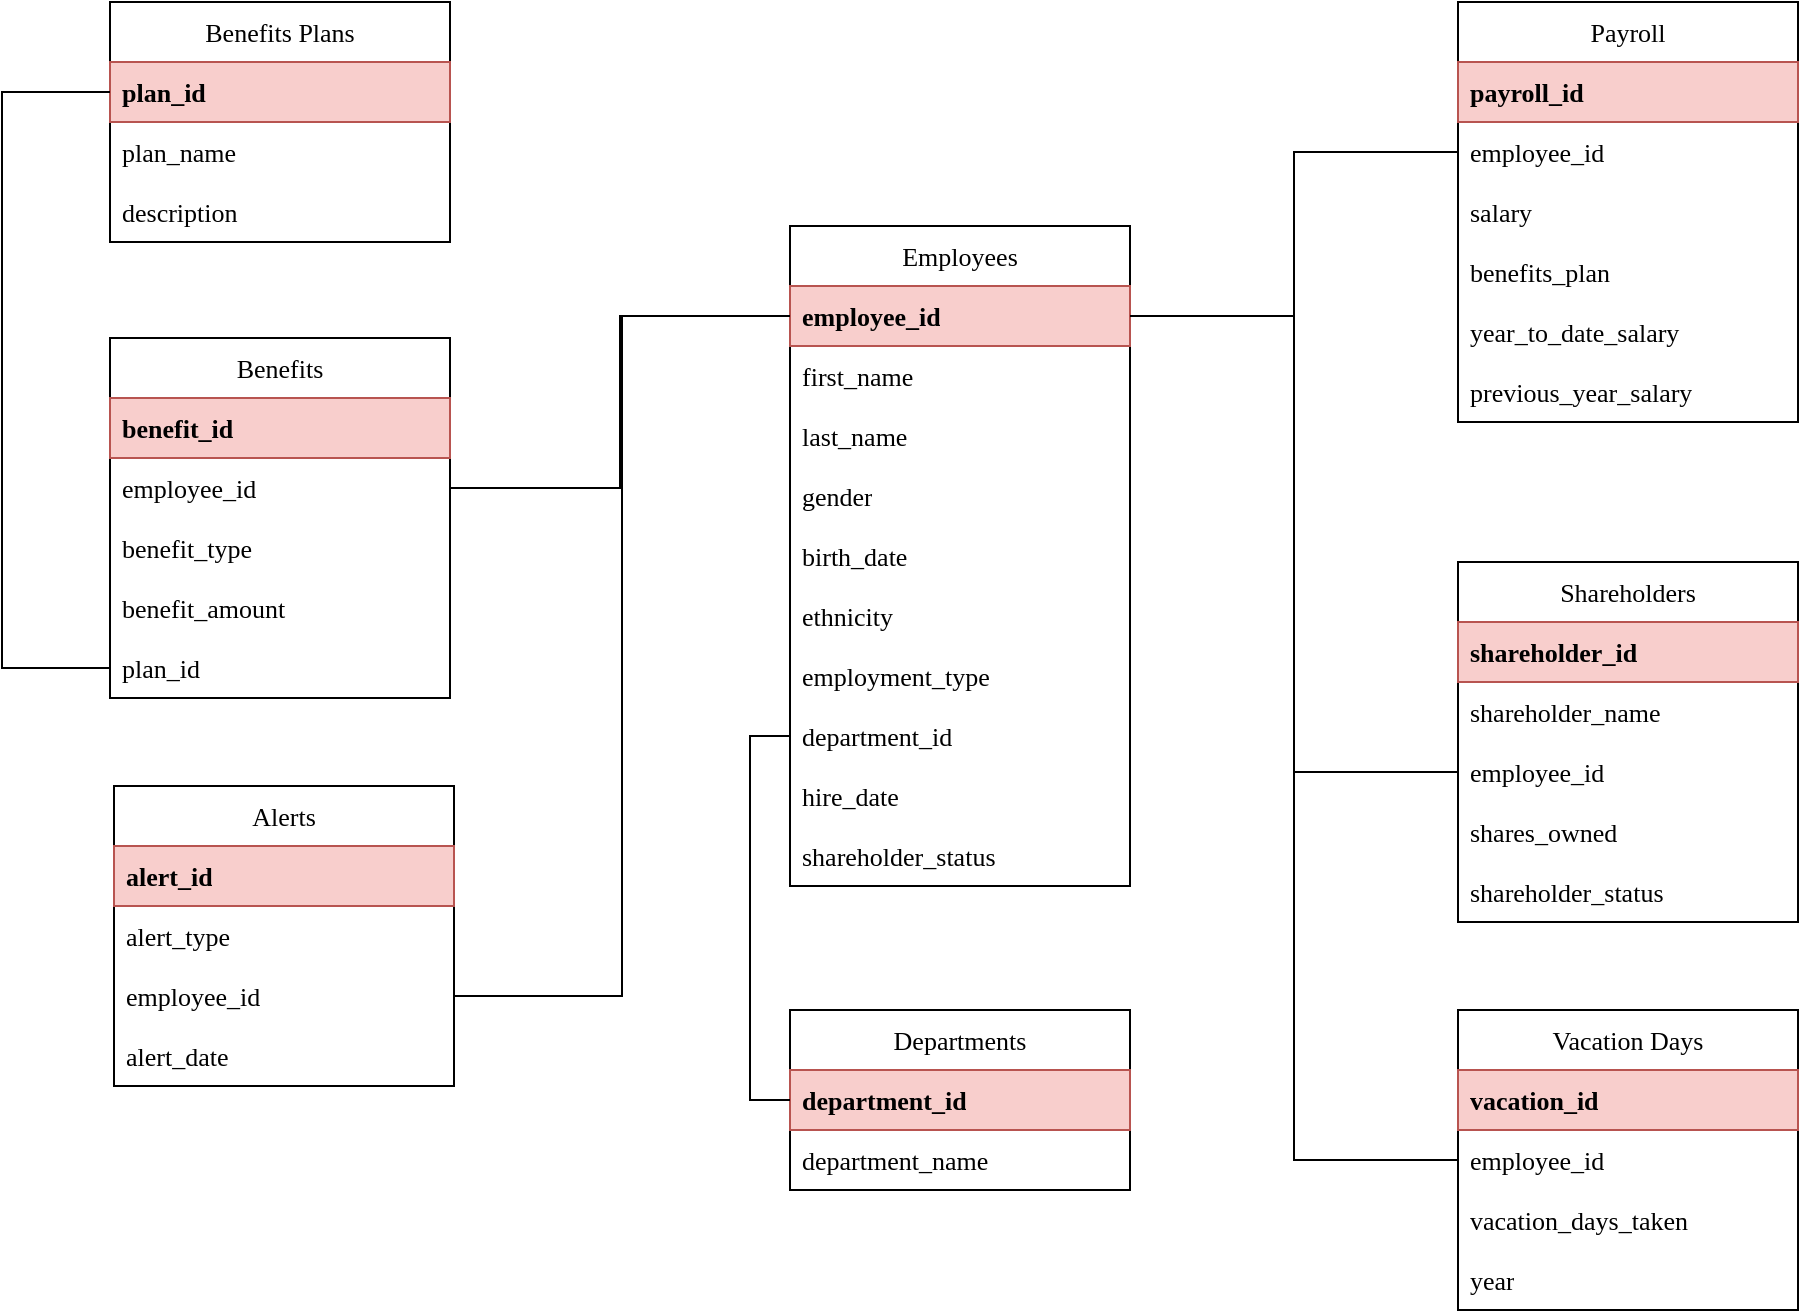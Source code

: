 <mxfile version="24.8.4" pages="2">
  <diagram name="Trang-1" id="IQlQR-nqOs0AIsMOTUAR">
    <mxGraphModel dx="945" dy="1654" grid="1" gridSize="14" guides="1" tooltips="1" connect="1" arrows="1" fold="1" page="1" pageScale="1" pageWidth="827" pageHeight="1169" math="0" shadow="0">
      <root>
        <mxCell id="0" />
        <mxCell id="1" parent="0" />
        <mxCell id="jlQTpdtMV0ugkx4Sc1M4-14" value="Employees" style="swimlane;fontStyle=0;childLayout=stackLayout;horizontal=1;startSize=30;horizontalStack=0;resizeParent=1;resizeParentMax=0;resizeLast=0;collapsible=1;marginBottom=0;whiteSpace=wrap;html=1;fontSize=13;fontFamily=Verdana;" parent="1" vertex="1">
          <mxGeometry x="450" y="-616" width="170" height="330" as="geometry" />
        </mxCell>
        <mxCell id="jlQTpdtMV0ugkx4Sc1M4-15" value="employee_id" style="text;strokeColor=#b85450;fillColor=#f8cecc;align=left;verticalAlign=middle;spacingLeft=4;spacingRight=4;overflow=hidden;points=[[0,0.5],[1,0.5]];portConstraint=eastwest;rotatable=0;whiteSpace=wrap;html=1;fontSize=13;fontStyle=1;fontFamily=Verdana;" parent="jlQTpdtMV0ugkx4Sc1M4-14" vertex="1">
          <mxGeometry y="30" width="170" height="30" as="geometry" />
        </mxCell>
        <mxCell id="jlQTpdtMV0ugkx4Sc1M4-16" value="first_name" style="text;strokeColor=none;fillColor=none;align=left;verticalAlign=middle;spacingLeft=4;spacingRight=4;overflow=hidden;points=[[0,0.5],[1,0.5]];portConstraint=eastwest;rotatable=0;whiteSpace=wrap;html=1;fontSize=13;fontFamily=Verdana;" parent="jlQTpdtMV0ugkx4Sc1M4-14" vertex="1">
          <mxGeometry y="60" width="170" height="30" as="geometry" />
        </mxCell>
        <mxCell id="jlQTpdtMV0ugkx4Sc1M4-17" value="last_name" style="text;strokeColor=none;fillColor=none;align=left;verticalAlign=middle;spacingLeft=4;spacingRight=4;overflow=hidden;points=[[0,0.5],[1,0.5]];portConstraint=eastwest;rotatable=0;whiteSpace=wrap;html=1;fontSize=13;fontFamily=Verdana;" parent="jlQTpdtMV0ugkx4Sc1M4-14" vertex="1">
          <mxGeometry y="90" width="170" height="30" as="geometry" />
        </mxCell>
        <mxCell id="jlQTpdtMV0ugkx4Sc1M4-18" value="gender" style="text;strokeColor=none;fillColor=none;align=left;verticalAlign=middle;spacingLeft=4;spacingRight=4;overflow=hidden;points=[[0,0.5],[1,0.5]];portConstraint=eastwest;rotatable=0;whiteSpace=wrap;html=1;fontSize=13;fontFamily=Verdana;" parent="jlQTpdtMV0ugkx4Sc1M4-14" vertex="1">
          <mxGeometry y="120" width="170" height="30" as="geometry" />
        </mxCell>
        <mxCell id="jlQTpdtMV0ugkx4Sc1M4-44" value="birth_date" style="text;strokeColor=none;fillColor=none;align=left;verticalAlign=middle;spacingLeft=4;spacingRight=4;overflow=hidden;points=[[0,0.5],[1,0.5]];portConstraint=eastwest;rotatable=0;whiteSpace=wrap;html=1;fontSize=13;fontFamily=Verdana;" parent="jlQTpdtMV0ugkx4Sc1M4-14" vertex="1">
          <mxGeometry y="150" width="170" height="30" as="geometry" />
        </mxCell>
        <mxCell id="jlQTpdtMV0ugkx4Sc1M4-19" value="ethnicity" style="text;strokeColor=none;fillColor=none;align=left;verticalAlign=middle;spacingLeft=4;spacingRight=4;overflow=hidden;points=[[0,0.5],[1,0.5]];portConstraint=eastwest;rotatable=0;whiteSpace=wrap;html=1;fontSize=13;fontFamily=Verdana;" parent="jlQTpdtMV0ugkx4Sc1M4-14" vertex="1">
          <mxGeometry y="180" width="170" height="30" as="geometry" />
        </mxCell>
        <mxCell id="jlQTpdtMV0ugkx4Sc1M4-20" value="employment_type" style="text;strokeColor=none;fillColor=none;align=left;verticalAlign=middle;spacingLeft=4;spacingRight=4;overflow=hidden;points=[[0,0.5],[1,0.5]];portConstraint=eastwest;rotatable=0;whiteSpace=wrap;html=1;fontSize=13;fontFamily=Verdana;" parent="jlQTpdtMV0ugkx4Sc1M4-14" vertex="1">
          <mxGeometry y="210" width="170" height="30" as="geometry" />
        </mxCell>
        <mxCell id="jlQTpdtMV0ugkx4Sc1M4-22" value="department_id" style="text;strokeColor=none;fillColor=none;align=left;verticalAlign=middle;spacingLeft=4;spacingRight=4;overflow=hidden;points=[[0,0.5],[1,0.5]];portConstraint=eastwest;rotatable=0;whiteSpace=wrap;html=1;fontSize=13;fontFamily=Verdana;" parent="jlQTpdtMV0ugkx4Sc1M4-14" vertex="1">
          <mxGeometry y="240" width="170" height="30" as="geometry" />
        </mxCell>
        <mxCell id="jlQTpdtMV0ugkx4Sc1M4-31" value="hire_date" style="text;strokeColor=none;fillColor=none;align=left;verticalAlign=middle;spacingLeft=4;spacingRight=4;overflow=hidden;points=[[0,0.5],[1,0.5]];portConstraint=eastwest;rotatable=0;whiteSpace=wrap;html=1;fontSize=13;fontFamily=Verdana;" parent="jlQTpdtMV0ugkx4Sc1M4-14" vertex="1">
          <mxGeometry y="270" width="170" height="30" as="geometry" />
        </mxCell>
        <mxCell id="f4NbF2WXXX4FlUsSoMFu-3" value="shareholder_status" style="text;strokeColor=none;fillColor=none;align=left;verticalAlign=middle;spacingLeft=4;spacingRight=4;overflow=hidden;points=[[0,0.5],[1,0.5]];portConstraint=eastwest;rotatable=0;whiteSpace=wrap;html=1;fontSize=13;fontFamily=Verdana;" vertex="1" parent="jlQTpdtMV0ugkx4Sc1M4-14">
          <mxGeometry y="300" width="170" height="30" as="geometry" />
        </mxCell>
        <mxCell id="jlQTpdtMV0ugkx4Sc1M4-34" value="Departments" style="swimlane;fontStyle=0;childLayout=stackLayout;horizontal=1;startSize=30;horizontalStack=0;resizeParent=1;resizeParentMax=0;resizeLast=0;collapsible=1;marginBottom=0;whiteSpace=wrap;html=1;fontSize=13;fontFamily=Verdana;" parent="1" vertex="1">
          <mxGeometry x="450" y="-224" width="170" height="90" as="geometry" />
        </mxCell>
        <mxCell id="jlQTpdtMV0ugkx4Sc1M4-35" value="department_id" style="text;strokeColor=#b85450;fillColor=#f8cecc;align=left;verticalAlign=middle;spacingLeft=4;spacingRight=4;overflow=hidden;points=[[0,0.5],[1,0.5]];portConstraint=eastwest;rotatable=0;whiteSpace=wrap;html=1;fontSize=13;fontStyle=1;fontFamily=Verdana;" parent="jlQTpdtMV0ugkx4Sc1M4-34" vertex="1">
          <mxGeometry y="30" width="170" height="30" as="geometry" />
        </mxCell>
        <mxCell id="jlQTpdtMV0ugkx4Sc1M4-36" value="department_name" style="text;strokeColor=none;fillColor=none;align=left;verticalAlign=middle;spacingLeft=4;spacingRight=4;overflow=hidden;points=[[0,0.5],[1,0.5]];portConstraint=eastwest;rotatable=0;whiteSpace=wrap;html=1;fontSize=13;fontFamily=Verdana;" parent="jlQTpdtMV0ugkx4Sc1M4-34" vertex="1">
          <mxGeometry y="60" width="170" height="30" as="geometry" />
        </mxCell>
        <mxCell id="jlQTpdtMV0ugkx4Sc1M4-45" value="Payroll" style="swimlane;fontStyle=0;childLayout=stackLayout;horizontal=1;startSize=30;horizontalStack=0;resizeParent=1;resizeParentMax=0;resizeLast=0;collapsible=1;marginBottom=0;whiteSpace=wrap;html=1;fontSize=13;fontFamily=Verdana;" parent="1" vertex="1">
          <mxGeometry x="784" y="-728" width="170" height="210" as="geometry" />
        </mxCell>
        <mxCell id="jlQTpdtMV0ugkx4Sc1M4-46" value="payroll_id" style="text;strokeColor=#b85450;fillColor=#f8cecc;align=left;verticalAlign=middle;spacingLeft=4;spacingRight=4;overflow=hidden;points=[[0,0.5],[1,0.5]];portConstraint=eastwest;rotatable=0;whiteSpace=wrap;html=1;fontSize=13;fontStyle=1;fontFamily=Verdana;" parent="jlQTpdtMV0ugkx4Sc1M4-45" vertex="1">
          <mxGeometry y="30" width="170" height="30" as="geometry" />
        </mxCell>
        <mxCell id="jlQTpdtMV0ugkx4Sc1M4-47" value="employee_id" style="text;strokeColor=none;fillColor=none;align=left;verticalAlign=middle;spacingLeft=4;spacingRight=4;overflow=hidden;points=[[0,0.5],[1,0.5]];portConstraint=eastwest;rotatable=0;whiteSpace=wrap;html=1;fontSize=13;fontFamily=Verdana;" parent="jlQTpdtMV0ugkx4Sc1M4-45" vertex="1">
          <mxGeometry y="60" width="170" height="30" as="geometry" />
        </mxCell>
        <mxCell id="jlQTpdtMV0ugkx4Sc1M4-48" value="salary" style="text;strokeColor=none;fillColor=none;align=left;verticalAlign=middle;spacingLeft=4;spacingRight=4;overflow=hidden;points=[[0,0.5],[1,0.5]];portConstraint=eastwest;rotatable=0;whiteSpace=wrap;html=1;fontSize=13;fontFamily=Verdana;" parent="jlQTpdtMV0ugkx4Sc1M4-45" vertex="1">
          <mxGeometry y="90" width="170" height="30" as="geometry" />
        </mxCell>
        <mxCell id="jlQTpdtMV0ugkx4Sc1M4-49" value="benefits_plan" style="text;strokeColor=none;fillColor=none;align=left;verticalAlign=middle;spacingLeft=4;spacingRight=4;overflow=hidden;points=[[0,0.5],[1,0.5]];portConstraint=eastwest;rotatable=0;whiteSpace=wrap;html=1;fontSize=13;fontFamily=Verdana;" parent="jlQTpdtMV0ugkx4Sc1M4-45" vertex="1">
          <mxGeometry y="120" width="170" height="30" as="geometry" />
        </mxCell>
        <mxCell id="jlQTpdtMV0ugkx4Sc1M4-50" value="year_to_date_salary" style="text;strokeColor=none;fillColor=none;align=left;verticalAlign=middle;spacingLeft=4;spacingRight=4;overflow=hidden;points=[[0,0.5],[1,0.5]];portConstraint=eastwest;rotatable=0;whiteSpace=wrap;html=1;fontSize=13;fontFamily=Verdana;" parent="jlQTpdtMV0ugkx4Sc1M4-45" vertex="1">
          <mxGeometry y="150" width="170" height="30" as="geometry" />
        </mxCell>
        <mxCell id="jlQTpdtMV0ugkx4Sc1M4-51" value="previous_year_salary" style="text;strokeColor=none;fillColor=none;align=left;verticalAlign=middle;spacingLeft=4;spacingRight=4;overflow=hidden;points=[[0,0.5],[1,0.5]];portConstraint=eastwest;rotatable=0;whiteSpace=wrap;html=1;fontSize=13;fontFamily=Verdana;" parent="jlQTpdtMV0ugkx4Sc1M4-45" vertex="1">
          <mxGeometry y="180" width="170" height="30" as="geometry" />
        </mxCell>
        <mxCell id="jlQTpdtMV0ugkx4Sc1M4-55" value="Benefits" style="swimlane;fontStyle=0;childLayout=stackLayout;horizontal=1;startSize=30;horizontalStack=0;resizeParent=1;resizeParentMax=0;resizeLast=0;collapsible=1;marginBottom=0;whiteSpace=wrap;html=1;fontSize=13;fontFamily=Verdana;" parent="1" vertex="1">
          <mxGeometry x="110" y="-560" width="170" height="180" as="geometry" />
        </mxCell>
        <mxCell id="jlQTpdtMV0ugkx4Sc1M4-56" value="benefit_id" style="text;strokeColor=#b85450;fillColor=#f8cecc;align=left;verticalAlign=middle;spacingLeft=4;spacingRight=4;overflow=hidden;points=[[0,0.5],[1,0.5]];portConstraint=eastwest;rotatable=0;whiteSpace=wrap;html=1;fontSize=13;fontStyle=1;fontFamily=Verdana;" parent="jlQTpdtMV0ugkx4Sc1M4-55" vertex="1">
          <mxGeometry y="30" width="170" height="30" as="geometry" />
        </mxCell>
        <mxCell id="jlQTpdtMV0ugkx4Sc1M4-57" value="employee_id" style="text;strokeColor=none;fillColor=none;align=left;verticalAlign=middle;spacingLeft=4;spacingRight=4;overflow=hidden;points=[[0,0.5],[1,0.5]];portConstraint=eastwest;rotatable=0;whiteSpace=wrap;html=1;fontSize=13;fontFamily=Verdana;" parent="jlQTpdtMV0ugkx4Sc1M4-55" vertex="1">
          <mxGeometry y="60" width="170" height="30" as="geometry" />
        </mxCell>
        <mxCell id="jlQTpdtMV0ugkx4Sc1M4-58" value="benefit_type" style="text;strokeColor=none;fillColor=none;align=left;verticalAlign=middle;spacingLeft=4;spacingRight=4;overflow=hidden;points=[[0,0.5],[1,0.5]];portConstraint=eastwest;rotatable=0;whiteSpace=wrap;html=1;fontSize=13;fontFamily=Verdana;" parent="jlQTpdtMV0ugkx4Sc1M4-55" vertex="1">
          <mxGeometry y="90" width="170" height="30" as="geometry" />
        </mxCell>
        <mxCell id="jlQTpdtMV0ugkx4Sc1M4-59" value="benefit_amount" style="text;strokeColor=none;fillColor=none;align=left;verticalAlign=middle;spacingLeft=4;spacingRight=4;overflow=hidden;points=[[0,0.5],[1,0.5]];portConstraint=eastwest;rotatable=0;whiteSpace=wrap;html=1;fontSize=13;fontFamily=Verdana;" parent="jlQTpdtMV0ugkx4Sc1M4-55" vertex="1">
          <mxGeometry y="120" width="170" height="30" as="geometry" />
        </mxCell>
        <mxCell id="jlQTpdtMV0ugkx4Sc1M4-60" value="plan_id" style="text;strokeColor=none;fillColor=none;align=left;verticalAlign=middle;spacingLeft=4;spacingRight=4;overflow=hidden;points=[[0,0.5],[1,0.5]];portConstraint=eastwest;rotatable=0;whiteSpace=wrap;html=1;fontSize=13;fontFamily=Verdana;" parent="jlQTpdtMV0ugkx4Sc1M4-55" vertex="1">
          <mxGeometry y="150" width="170" height="30" as="geometry" />
        </mxCell>
        <mxCell id="jlQTpdtMV0ugkx4Sc1M4-62" value="Benefits Plans" style="swimlane;fontStyle=0;childLayout=stackLayout;horizontal=1;startSize=30;horizontalStack=0;resizeParent=1;resizeParentMax=0;resizeLast=0;collapsible=1;marginBottom=0;whiteSpace=wrap;html=1;fontSize=13;fontFamily=Verdana;" parent="1" vertex="1">
          <mxGeometry x="110" y="-728" width="170" height="120" as="geometry" />
        </mxCell>
        <mxCell id="jlQTpdtMV0ugkx4Sc1M4-63" value="plan_id" style="text;strokeColor=#b85450;fillColor=#f8cecc;align=left;verticalAlign=middle;spacingLeft=4;spacingRight=4;overflow=hidden;points=[[0,0.5],[1,0.5]];portConstraint=eastwest;rotatable=0;whiteSpace=wrap;html=1;fontSize=13;fontStyle=1;fontFamily=Verdana;" parent="jlQTpdtMV0ugkx4Sc1M4-62" vertex="1">
          <mxGeometry y="30" width="170" height="30" as="geometry" />
        </mxCell>
        <mxCell id="jlQTpdtMV0ugkx4Sc1M4-64" value="plan_name" style="text;strokeColor=none;fillColor=none;align=left;verticalAlign=middle;spacingLeft=4;spacingRight=4;overflow=hidden;points=[[0,0.5],[1,0.5]];portConstraint=eastwest;rotatable=0;whiteSpace=wrap;html=1;fontSize=13;fontFamily=Verdana;" parent="jlQTpdtMV0ugkx4Sc1M4-62" vertex="1">
          <mxGeometry y="60" width="170" height="30" as="geometry" />
        </mxCell>
        <mxCell id="jlQTpdtMV0ugkx4Sc1M4-65" value="description" style="text;strokeColor=none;fillColor=none;align=left;verticalAlign=middle;spacingLeft=4;spacingRight=4;overflow=hidden;points=[[0,0.5],[1,0.5]];portConstraint=eastwest;rotatable=0;whiteSpace=wrap;html=1;fontSize=13;fontFamily=Verdana;" parent="jlQTpdtMV0ugkx4Sc1M4-62" vertex="1">
          <mxGeometry y="90" width="170" height="30" as="geometry" />
        </mxCell>
        <mxCell id="jlQTpdtMV0ugkx4Sc1M4-69" value="Vacation Days" style="swimlane;fontStyle=0;childLayout=stackLayout;horizontal=1;startSize=30;horizontalStack=0;resizeParent=1;resizeParentMax=0;resizeLast=0;collapsible=1;marginBottom=0;whiteSpace=wrap;html=1;fontSize=13;fontFamily=Verdana;" parent="1" vertex="1">
          <mxGeometry x="784" y="-224" width="170" height="150" as="geometry" />
        </mxCell>
        <mxCell id="jlQTpdtMV0ugkx4Sc1M4-70" value="vacation_id" style="text;strokeColor=#b85450;fillColor=#f8cecc;align=left;verticalAlign=middle;spacingLeft=4;spacingRight=4;overflow=hidden;points=[[0,0.5],[1,0.5]];portConstraint=eastwest;rotatable=0;whiteSpace=wrap;html=1;fontSize=13;fontStyle=1;fontFamily=Verdana;" parent="jlQTpdtMV0ugkx4Sc1M4-69" vertex="1">
          <mxGeometry y="30" width="170" height="30" as="geometry" />
        </mxCell>
        <mxCell id="jlQTpdtMV0ugkx4Sc1M4-71" value="employee_id" style="text;strokeColor=none;fillColor=none;align=left;verticalAlign=middle;spacingLeft=4;spacingRight=4;overflow=hidden;points=[[0,0.5],[1,0.5]];portConstraint=eastwest;rotatable=0;whiteSpace=wrap;html=1;fontSize=13;fontFamily=Verdana;" parent="jlQTpdtMV0ugkx4Sc1M4-69" vertex="1">
          <mxGeometry y="60" width="170" height="30" as="geometry" />
        </mxCell>
        <mxCell id="jlQTpdtMV0ugkx4Sc1M4-72" value="vacation_days_taken" style="text;strokeColor=none;fillColor=none;align=left;verticalAlign=middle;spacingLeft=4;spacingRight=4;overflow=hidden;points=[[0,0.5],[1,0.5]];portConstraint=eastwest;rotatable=0;whiteSpace=wrap;html=1;fontSize=13;fontFamily=Verdana;" parent="jlQTpdtMV0ugkx4Sc1M4-69" vertex="1">
          <mxGeometry y="90" width="170" height="30" as="geometry" />
        </mxCell>
        <mxCell id="jlQTpdtMV0ugkx4Sc1M4-73" value="year" style="text;strokeColor=none;fillColor=none;align=left;verticalAlign=middle;spacingLeft=4;spacingRight=4;overflow=hidden;points=[[0,0.5],[1,0.5]];portConstraint=eastwest;rotatable=0;whiteSpace=wrap;html=1;fontSize=13;fontFamily=Verdana;" parent="jlQTpdtMV0ugkx4Sc1M4-69" vertex="1">
          <mxGeometry y="120" width="170" height="30" as="geometry" />
        </mxCell>
        <mxCell id="jlQTpdtMV0ugkx4Sc1M4-76" value="Shareholders" style="swimlane;fontStyle=0;childLayout=stackLayout;horizontal=1;startSize=30;horizontalStack=0;resizeParent=1;resizeParentMax=0;resizeLast=0;collapsible=1;marginBottom=0;whiteSpace=wrap;html=1;fontSize=13;fontFamily=Verdana;" parent="1" vertex="1">
          <mxGeometry x="784" y="-448" width="170" height="180" as="geometry" />
        </mxCell>
        <mxCell id="jlQTpdtMV0ugkx4Sc1M4-77" value="shareholder_id" style="text;strokeColor=#b85450;fillColor=#f8cecc;align=left;verticalAlign=middle;spacingLeft=4;spacingRight=4;overflow=hidden;points=[[0,0.5],[1,0.5]];portConstraint=eastwest;rotatable=0;whiteSpace=wrap;html=1;fontSize=13;fontStyle=1;fontFamily=Verdana;" parent="jlQTpdtMV0ugkx4Sc1M4-76" vertex="1">
          <mxGeometry y="30" width="170" height="30" as="geometry" />
        </mxCell>
        <mxCell id="jlQTpdtMV0ugkx4Sc1M4-78" value="shareholder_name" style="text;strokeColor=none;fillColor=none;align=left;verticalAlign=middle;spacingLeft=4;spacingRight=4;overflow=hidden;points=[[0,0.5],[1,0.5]];portConstraint=eastwest;rotatable=0;whiteSpace=wrap;html=1;fontSize=13;fontFamily=Verdana;" parent="jlQTpdtMV0ugkx4Sc1M4-76" vertex="1">
          <mxGeometry y="60" width="170" height="30" as="geometry" />
        </mxCell>
        <mxCell id="jlQTpdtMV0ugkx4Sc1M4-79" value="employee_id" style="text;strokeColor=none;fillColor=none;align=left;verticalAlign=middle;spacingLeft=4;spacingRight=4;overflow=hidden;points=[[0,0.5],[1,0.5]];portConstraint=eastwest;rotatable=0;whiteSpace=wrap;html=1;fontSize=13;fontFamily=Verdana;" parent="jlQTpdtMV0ugkx4Sc1M4-76" vertex="1">
          <mxGeometry y="90" width="170" height="30" as="geometry" />
        </mxCell>
        <mxCell id="jlQTpdtMV0ugkx4Sc1M4-80" value="shares_owned" style="text;strokeColor=none;fillColor=none;align=left;verticalAlign=middle;spacingLeft=4;spacingRight=4;overflow=hidden;points=[[0,0.5],[1,0.5]];portConstraint=eastwest;rotatable=0;whiteSpace=wrap;html=1;fontSize=13;fontFamily=Verdana;" parent="jlQTpdtMV0ugkx4Sc1M4-76" vertex="1">
          <mxGeometry y="120" width="170" height="30" as="geometry" />
        </mxCell>
        <mxCell id="f4NbF2WXXX4FlUsSoMFu-2" value="shareholder_status" style="text;strokeColor=none;fillColor=none;align=left;verticalAlign=middle;spacingLeft=4;spacingRight=4;overflow=hidden;points=[[0,0.5],[1,0.5]];portConstraint=eastwest;rotatable=0;whiteSpace=wrap;html=1;fontSize=13;fontFamily=Verdana;" vertex="1" parent="jlQTpdtMV0ugkx4Sc1M4-76">
          <mxGeometry y="150" width="170" height="30" as="geometry" />
        </mxCell>
        <mxCell id="jlQTpdtMV0ugkx4Sc1M4-81" value="Alerts" style="swimlane;fontStyle=0;childLayout=stackLayout;horizontal=1;startSize=30;horizontalStack=0;resizeParent=1;resizeParentMax=0;resizeLast=0;collapsible=1;marginBottom=0;whiteSpace=wrap;html=1;fontSize=13;fontFamily=Verdana;" parent="1" vertex="1">
          <mxGeometry x="112" y="-336" width="170" height="150" as="geometry" />
        </mxCell>
        <mxCell id="jlQTpdtMV0ugkx4Sc1M4-82" value="alert_id" style="text;strokeColor=#b85450;fillColor=#f8cecc;align=left;verticalAlign=middle;spacingLeft=4;spacingRight=4;overflow=hidden;points=[[0,0.5],[1,0.5]];portConstraint=eastwest;rotatable=0;whiteSpace=wrap;html=1;fontSize=13;fontStyle=1;fontFamily=Verdana;" parent="jlQTpdtMV0ugkx4Sc1M4-81" vertex="1">
          <mxGeometry y="30" width="170" height="30" as="geometry" />
        </mxCell>
        <mxCell id="jlQTpdtMV0ugkx4Sc1M4-83" value="alert_type" style="text;strokeColor=none;fillColor=none;align=left;verticalAlign=middle;spacingLeft=4;spacingRight=4;overflow=hidden;points=[[0,0.5],[1,0.5]];portConstraint=eastwest;rotatable=0;whiteSpace=wrap;html=1;fontSize=13;fontFamily=Verdana;" parent="jlQTpdtMV0ugkx4Sc1M4-81" vertex="1">
          <mxGeometry y="60" width="170" height="30" as="geometry" />
        </mxCell>
        <mxCell id="jlQTpdtMV0ugkx4Sc1M4-84" value="employee_id" style="text;strokeColor=none;fillColor=none;align=left;verticalAlign=middle;spacingLeft=4;spacingRight=4;overflow=hidden;points=[[0,0.5],[1,0.5]];portConstraint=eastwest;rotatable=0;whiteSpace=wrap;html=1;fontSize=13;fontFamily=Verdana;" parent="jlQTpdtMV0ugkx4Sc1M4-81" vertex="1">
          <mxGeometry y="90" width="170" height="30" as="geometry" />
        </mxCell>
        <mxCell id="jlQTpdtMV0ugkx4Sc1M4-85" value="alert_date" style="text;strokeColor=none;fillColor=none;align=left;verticalAlign=middle;spacingLeft=4;spacingRight=4;overflow=hidden;points=[[0,0.5],[1,0.5]];portConstraint=eastwest;rotatable=0;whiteSpace=wrap;html=1;fontSize=13;fontFamily=Verdana;" parent="jlQTpdtMV0ugkx4Sc1M4-81" vertex="1">
          <mxGeometry y="120" width="170" height="30" as="geometry" />
        </mxCell>
        <mxCell id="jlQTpdtMV0ugkx4Sc1M4-86" style="edgeStyle=orthogonalEdgeStyle;rounded=0;orthogonalLoop=1;jettySize=auto;html=1;exitX=0;exitY=0.5;exitDx=0;exitDy=0;entryX=1;entryY=0.5;entryDx=0;entryDy=0;endArrow=none;endFill=0;fontFamily=Verdana;fontSize=13;" parent="1" source="jlQTpdtMV0ugkx4Sc1M4-15" target="jlQTpdtMV0ugkx4Sc1M4-57" edge="1">
          <mxGeometry relative="1" as="geometry" />
        </mxCell>
        <mxCell id="jlQTpdtMV0ugkx4Sc1M4-87" style="edgeStyle=orthogonalEdgeStyle;rounded=0;orthogonalLoop=1;jettySize=auto;html=1;exitX=1;exitY=0.5;exitDx=0;exitDy=0;entryX=0;entryY=0.5;entryDx=0;entryDy=0;endArrow=none;endFill=0;fontFamily=Verdana;fontSize=13;" parent="1" source="jlQTpdtMV0ugkx4Sc1M4-15" target="jlQTpdtMV0ugkx4Sc1M4-47" edge="1">
          <mxGeometry relative="1" as="geometry" />
        </mxCell>
        <mxCell id="jlQTpdtMV0ugkx4Sc1M4-88" style="edgeStyle=orthogonalEdgeStyle;rounded=0;orthogonalLoop=1;jettySize=auto;html=1;exitX=1;exitY=0.5;exitDx=0;exitDy=0;entryX=0;entryY=0.5;entryDx=0;entryDy=0;endArrow=none;endFill=0;fontFamily=Verdana;fontSize=13;" parent="1" source="jlQTpdtMV0ugkx4Sc1M4-15" target="jlQTpdtMV0ugkx4Sc1M4-79" edge="1">
          <mxGeometry relative="1" as="geometry" />
        </mxCell>
        <mxCell id="jlQTpdtMV0ugkx4Sc1M4-89" style="edgeStyle=orthogonalEdgeStyle;rounded=0;orthogonalLoop=1;jettySize=auto;html=1;exitX=1;exitY=0.5;exitDx=0;exitDy=0;entryX=0;entryY=0.5;entryDx=0;entryDy=0;endArrow=none;endFill=0;fontFamily=Verdana;fontSize=13;" parent="1" source="jlQTpdtMV0ugkx4Sc1M4-15" target="jlQTpdtMV0ugkx4Sc1M4-71" edge="1">
          <mxGeometry relative="1" as="geometry" />
        </mxCell>
        <mxCell id="jlQTpdtMV0ugkx4Sc1M4-90" style="edgeStyle=orthogonalEdgeStyle;rounded=0;orthogonalLoop=1;jettySize=auto;html=1;exitX=0;exitY=0.5;exitDx=0;exitDy=0;endArrow=none;endFill=0;fontFamily=Verdana;fontSize=13;" parent="1" source="jlQTpdtMV0ugkx4Sc1M4-15" target="jlQTpdtMV0ugkx4Sc1M4-84" edge="1">
          <mxGeometry relative="1" as="geometry" />
        </mxCell>
        <mxCell id="f4NbF2WXXX4FlUsSoMFu-1" style="edgeStyle=orthogonalEdgeStyle;rounded=0;orthogonalLoop=1;jettySize=auto;html=1;exitX=0;exitY=0.5;exitDx=0;exitDy=0;entryX=0;entryY=0.5;entryDx=0;entryDy=0;endArrow=none;endFill=0;fontFamily=Verdana;fontSize=13;" edge="1" parent="1" source="jlQTpdtMV0ugkx4Sc1M4-35" target="jlQTpdtMV0ugkx4Sc1M4-22">
          <mxGeometry relative="1" as="geometry" />
        </mxCell>
        <mxCell id="f4NbF2WXXX4FlUsSoMFu-5" style="edgeStyle=orthogonalEdgeStyle;rounded=0;orthogonalLoop=1;jettySize=auto;html=1;exitX=0;exitY=0.5;exitDx=0;exitDy=0;entryX=0;entryY=0.5;entryDx=0;entryDy=0;endArrow=none;endFill=0;" edge="1" parent="1" source="jlQTpdtMV0ugkx4Sc1M4-63" target="jlQTpdtMV0ugkx4Sc1M4-60">
          <mxGeometry relative="1" as="geometry">
            <Array as="points">
              <mxPoint x="56" y="-683" />
              <mxPoint x="56" y="-395" />
            </Array>
          </mxGeometry>
        </mxCell>
      </root>
    </mxGraphModel>
  </diagram>
  <diagram id="1iCmfC3M_6CcmksYUMNh" name="Trang-2">
    <mxGraphModel dx="756" dy="1557" grid="1" gridSize="10" guides="1" tooltips="1" connect="1" arrows="1" fold="1" page="1" pageScale="1" pageWidth="827" pageHeight="1169" math="0" shadow="0">
      <root>
        <mxCell id="0" />
        <mxCell id="1" parent="0" />
        <mxCell id="x7x7rkkFgoDxlhbGWXUu-1" value="Employees" style="swimlane;fontStyle=0;childLayout=stackLayout;horizontal=1;startSize=30;horizontalStack=0;resizeParent=1;resizeParentMax=0;resizeLast=0;collapsible=1;marginBottom=0;whiteSpace=wrap;html=1;fontSize=13;fontFamily=Verdana;" vertex="1" parent="1">
          <mxGeometry x="450" y="-616" width="170" height="330" as="geometry" />
        </mxCell>
        <mxCell id="x7x7rkkFgoDxlhbGWXUu-2" value="employee_id" style="text;strokeColor=#b85450;fillColor=#f8cecc;align=left;verticalAlign=middle;spacingLeft=4;spacingRight=4;overflow=hidden;points=[[0,0.5],[1,0.5]];portConstraint=eastwest;rotatable=0;whiteSpace=wrap;html=1;fontSize=13;fontStyle=1;fontFamily=Verdana;" vertex="1" parent="x7x7rkkFgoDxlhbGWXUu-1">
          <mxGeometry y="30" width="170" height="30" as="geometry" />
        </mxCell>
        <mxCell id="x7x7rkkFgoDxlhbGWXUu-3" value="first_name" style="text;strokeColor=none;fillColor=none;align=left;verticalAlign=middle;spacingLeft=4;spacingRight=4;overflow=hidden;points=[[0,0.5],[1,0.5]];portConstraint=eastwest;rotatable=0;whiteSpace=wrap;html=1;fontSize=13;fontFamily=Verdana;" vertex="1" parent="x7x7rkkFgoDxlhbGWXUu-1">
          <mxGeometry y="60" width="170" height="30" as="geometry" />
        </mxCell>
        <mxCell id="x7x7rkkFgoDxlhbGWXUu-4" value="last_name" style="text;strokeColor=none;fillColor=none;align=left;verticalAlign=middle;spacingLeft=4;spacingRight=4;overflow=hidden;points=[[0,0.5],[1,0.5]];portConstraint=eastwest;rotatable=0;whiteSpace=wrap;html=1;fontSize=13;fontFamily=Verdana;" vertex="1" parent="x7x7rkkFgoDxlhbGWXUu-1">
          <mxGeometry y="90" width="170" height="30" as="geometry" />
        </mxCell>
        <mxCell id="x7x7rkkFgoDxlhbGWXUu-5" value="gender" style="text;strokeColor=none;fillColor=none;align=left;verticalAlign=middle;spacingLeft=4;spacingRight=4;overflow=hidden;points=[[0,0.5],[1,0.5]];portConstraint=eastwest;rotatable=0;whiteSpace=wrap;html=1;fontSize=13;fontFamily=Verdana;" vertex="1" parent="x7x7rkkFgoDxlhbGWXUu-1">
          <mxGeometry y="120" width="170" height="30" as="geometry" />
        </mxCell>
        <mxCell id="x7x7rkkFgoDxlhbGWXUu-6" value="birth_date" style="text;strokeColor=none;fillColor=none;align=left;verticalAlign=middle;spacingLeft=4;spacingRight=4;overflow=hidden;points=[[0,0.5],[1,0.5]];portConstraint=eastwest;rotatable=0;whiteSpace=wrap;html=1;fontSize=13;fontFamily=Verdana;" vertex="1" parent="x7x7rkkFgoDxlhbGWXUu-1">
          <mxGeometry y="150" width="170" height="30" as="geometry" />
        </mxCell>
        <mxCell id="x7x7rkkFgoDxlhbGWXUu-7" value="ethnicity" style="text;strokeColor=none;fillColor=none;align=left;verticalAlign=middle;spacingLeft=4;spacingRight=4;overflow=hidden;points=[[0,0.5],[1,0.5]];portConstraint=eastwest;rotatable=0;whiteSpace=wrap;html=1;fontSize=13;fontFamily=Verdana;" vertex="1" parent="x7x7rkkFgoDxlhbGWXUu-1">
          <mxGeometry y="180" width="170" height="30" as="geometry" />
        </mxCell>
        <mxCell id="x7x7rkkFgoDxlhbGWXUu-8" value="employment_type" style="text;strokeColor=none;fillColor=none;align=left;verticalAlign=middle;spacingLeft=4;spacingRight=4;overflow=hidden;points=[[0,0.5],[1,0.5]];portConstraint=eastwest;rotatable=0;whiteSpace=wrap;html=1;fontSize=13;fontFamily=Verdana;" vertex="1" parent="x7x7rkkFgoDxlhbGWXUu-1">
          <mxGeometry y="210" width="170" height="30" as="geometry" />
        </mxCell>
        <mxCell id="x7x7rkkFgoDxlhbGWXUu-9" value="department_id" style="text;strokeColor=none;fillColor=none;align=left;verticalAlign=middle;spacingLeft=4;spacingRight=4;overflow=hidden;points=[[0,0.5],[1,0.5]];portConstraint=eastwest;rotatable=0;whiteSpace=wrap;html=1;fontSize=13;fontFamily=Verdana;" vertex="1" parent="x7x7rkkFgoDxlhbGWXUu-1">
          <mxGeometry y="240" width="170" height="30" as="geometry" />
        </mxCell>
        <mxCell id="x7x7rkkFgoDxlhbGWXUu-10" value="hire_date" style="text;strokeColor=none;fillColor=none;align=left;verticalAlign=middle;spacingLeft=4;spacingRight=4;overflow=hidden;points=[[0,0.5],[1,0.5]];portConstraint=eastwest;rotatable=0;whiteSpace=wrap;html=1;fontSize=13;fontFamily=Verdana;" vertex="1" parent="x7x7rkkFgoDxlhbGWXUu-1">
          <mxGeometry y="270" width="170" height="30" as="geometry" />
        </mxCell>
        <mxCell id="x7x7rkkFgoDxlhbGWXUu-11" value="shareholder_status" style="text;strokeColor=none;fillColor=none;align=left;verticalAlign=middle;spacingLeft=4;spacingRight=4;overflow=hidden;points=[[0,0.5],[1,0.5]];portConstraint=eastwest;rotatable=0;whiteSpace=wrap;html=1;fontSize=13;fontFamily=Verdana;" vertex="1" parent="x7x7rkkFgoDxlhbGWXUu-1">
          <mxGeometry y="300" width="170" height="30" as="geometry" />
        </mxCell>
        <mxCell id="x7x7rkkFgoDxlhbGWXUu-12" value="Departments" style="swimlane;fontStyle=0;childLayout=stackLayout;horizontal=1;startSize=30;horizontalStack=0;resizeParent=1;resizeParentMax=0;resizeLast=0;collapsible=1;marginBottom=0;whiteSpace=wrap;html=1;fontSize=13;fontFamily=Verdana;" vertex="1" parent="1">
          <mxGeometry x="450" y="-224" width="170" height="90" as="geometry" />
        </mxCell>
        <mxCell id="x7x7rkkFgoDxlhbGWXUu-13" value="department_id" style="text;strokeColor=#b85450;fillColor=#f8cecc;align=left;verticalAlign=middle;spacingLeft=4;spacingRight=4;overflow=hidden;points=[[0,0.5],[1,0.5]];portConstraint=eastwest;rotatable=0;whiteSpace=wrap;html=1;fontSize=13;fontStyle=1;fontFamily=Verdana;" vertex="1" parent="x7x7rkkFgoDxlhbGWXUu-12">
          <mxGeometry y="30" width="170" height="30" as="geometry" />
        </mxCell>
        <mxCell id="x7x7rkkFgoDxlhbGWXUu-14" value="department_name" style="text;strokeColor=none;fillColor=none;align=left;verticalAlign=middle;spacingLeft=4;spacingRight=4;overflow=hidden;points=[[0,0.5],[1,0.5]];portConstraint=eastwest;rotatable=0;whiteSpace=wrap;html=1;fontSize=13;fontFamily=Verdana;" vertex="1" parent="x7x7rkkFgoDxlhbGWXUu-12">
          <mxGeometry y="60" width="170" height="30" as="geometry" />
        </mxCell>
        <mxCell id="x7x7rkkFgoDxlhbGWXUu-15" value="Payroll" style="swimlane;fontStyle=0;childLayout=stackLayout;horizontal=1;startSize=30;horizontalStack=0;resizeParent=1;resizeParentMax=0;resizeLast=0;collapsible=1;marginBottom=0;whiteSpace=wrap;html=1;fontSize=13;fontFamily=Verdana;" vertex="1" parent="1">
          <mxGeometry x="784" y="-728" width="170" height="210" as="geometry" />
        </mxCell>
        <mxCell id="x7x7rkkFgoDxlhbGWXUu-16" value="payroll_id" style="text;strokeColor=#b85450;fillColor=#f8cecc;align=left;verticalAlign=middle;spacingLeft=4;spacingRight=4;overflow=hidden;points=[[0,0.5],[1,0.5]];portConstraint=eastwest;rotatable=0;whiteSpace=wrap;html=1;fontSize=13;fontStyle=1;fontFamily=Verdana;" vertex="1" parent="x7x7rkkFgoDxlhbGWXUu-15">
          <mxGeometry y="30" width="170" height="30" as="geometry" />
        </mxCell>
        <mxCell id="x7x7rkkFgoDxlhbGWXUu-17" value="employee_id" style="text;strokeColor=none;fillColor=none;align=left;verticalAlign=middle;spacingLeft=4;spacingRight=4;overflow=hidden;points=[[0,0.5],[1,0.5]];portConstraint=eastwest;rotatable=0;whiteSpace=wrap;html=1;fontSize=13;fontFamily=Verdana;" vertex="1" parent="x7x7rkkFgoDxlhbGWXUu-15">
          <mxGeometry y="60" width="170" height="30" as="geometry" />
        </mxCell>
        <mxCell id="x7x7rkkFgoDxlhbGWXUu-18" value="salary" style="text;strokeColor=none;fillColor=none;align=left;verticalAlign=middle;spacingLeft=4;spacingRight=4;overflow=hidden;points=[[0,0.5],[1,0.5]];portConstraint=eastwest;rotatable=0;whiteSpace=wrap;html=1;fontSize=13;fontFamily=Verdana;" vertex="1" parent="x7x7rkkFgoDxlhbGWXUu-15">
          <mxGeometry y="90" width="170" height="30" as="geometry" />
        </mxCell>
        <mxCell id="x7x7rkkFgoDxlhbGWXUu-19" value="benefits_plan" style="text;strokeColor=none;fillColor=none;align=left;verticalAlign=middle;spacingLeft=4;spacingRight=4;overflow=hidden;points=[[0,0.5],[1,0.5]];portConstraint=eastwest;rotatable=0;whiteSpace=wrap;html=1;fontSize=13;fontFamily=Verdana;" vertex="1" parent="x7x7rkkFgoDxlhbGWXUu-15">
          <mxGeometry y="120" width="170" height="30" as="geometry" />
        </mxCell>
        <mxCell id="x7x7rkkFgoDxlhbGWXUu-20" value="year_to_date_salary" style="text;strokeColor=none;fillColor=none;align=left;verticalAlign=middle;spacingLeft=4;spacingRight=4;overflow=hidden;points=[[0,0.5],[1,0.5]];portConstraint=eastwest;rotatable=0;whiteSpace=wrap;html=1;fontSize=13;fontFamily=Verdana;" vertex="1" parent="x7x7rkkFgoDxlhbGWXUu-15">
          <mxGeometry y="150" width="170" height="30" as="geometry" />
        </mxCell>
        <mxCell id="x7x7rkkFgoDxlhbGWXUu-21" value="previous_year_salary" style="text;strokeColor=none;fillColor=none;align=left;verticalAlign=middle;spacingLeft=4;spacingRight=4;overflow=hidden;points=[[0,0.5],[1,0.5]];portConstraint=eastwest;rotatable=0;whiteSpace=wrap;html=1;fontSize=13;fontFamily=Verdana;" vertex="1" parent="x7x7rkkFgoDxlhbGWXUu-15">
          <mxGeometry y="180" width="170" height="30" as="geometry" />
        </mxCell>
        <mxCell id="x7x7rkkFgoDxlhbGWXUu-22" value="Benefits" style="swimlane;fontStyle=0;childLayout=stackLayout;horizontal=1;startSize=30;horizontalStack=0;resizeParent=1;resizeParentMax=0;resizeLast=0;collapsible=1;marginBottom=0;whiteSpace=wrap;html=1;fontSize=13;fontFamily=Verdana;" vertex="1" parent="1">
          <mxGeometry x="110" y="-560" width="170" height="180" as="geometry" />
        </mxCell>
        <mxCell id="x7x7rkkFgoDxlhbGWXUu-23" value="benefits_plan_id" style="text;strokeColor=#b85450;fillColor=#f8cecc;align=left;verticalAlign=middle;spacingLeft=4;spacingRight=4;overflow=hidden;points=[[0,0.5],[1,0.5]];portConstraint=eastwest;rotatable=0;whiteSpace=wrap;html=1;fontSize=13;fontStyle=1;fontFamily=Verdana;" vertex="1" parent="x7x7rkkFgoDxlhbGWXUu-22">
          <mxGeometry y="30" width="170" height="30" as="geometry" />
        </mxCell>
        <mxCell id="x7x7rkkFgoDxlhbGWXUu-27" value="benefits_detail" style="text;strokeColor=none;fillColor=none;align=left;verticalAlign=middle;spacingLeft=4;spacingRight=4;overflow=hidden;points=[[0,0.5],[1,0.5]];portConstraint=eastwest;rotatable=0;whiteSpace=wrap;html=1;fontSize=13;fontFamily=Verdana;" vertex="1" parent="x7x7rkkFgoDxlhbGWXUu-22">
          <mxGeometry y="60" width="170" height="30" as="geometry" />
        </mxCell>
        <mxCell id="x7x7rkkFgoDxlhbGWXUu-24" value="employee_id" style="text;strokeColor=none;fillColor=none;align=left;verticalAlign=middle;spacingLeft=4;spacingRight=4;overflow=hidden;points=[[0,0.5],[1,0.5]];portConstraint=eastwest;rotatable=0;whiteSpace=wrap;html=1;fontSize=13;fontFamily=Verdana;" vertex="1" parent="x7x7rkkFgoDxlhbGWXUu-22">
          <mxGeometry y="90" width="170" height="30" as="geometry" />
        </mxCell>
        <mxCell id="x7x7rkkFgoDxlhbGWXUu-25" value="benefit_type" style="text;strokeColor=none;fillColor=none;align=left;verticalAlign=middle;spacingLeft=4;spacingRight=4;overflow=hidden;points=[[0,0.5],[1,0.5]];portConstraint=eastwest;rotatable=0;whiteSpace=wrap;html=1;fontSize=13;fontFamily=Verdana;" vertex="1" parent="x7x7rkkFgoDxlhbGWXUu-22">
          <mxGeometry y="120" width="170" height="30" as="geometry" />
        </mxCell>
        <mxCell id="x7x7rkkFgoDxlhbGWXUu-26" value="benefit_amount" style="text;strokeColor=none;fillColor=none;align=left;verticalAlign=middle;spacingLeft=4;spacingRight=4;overflow=hidden;points=[[0,0.5],[1,0.5]];portConstraint=eastwest;rotatable=0;whiteSpace=wrap;html=1;fontSize=13;fontFamily=Verdana;" vertex="1" parent="x7x7rkkFgoDxlhbGWXUu-22">
          <mxGeometry y="150" width="170" height="30" as="geometry" />
        </mxCell>
        <mxCell id="x7x7rkkFgoDxlhbGWXUu-32" value="Vacation Days" style="swimlane;fontStyle=0;childLayout=stackLayout;horizontal=1;startSize=30;horizontalStack=0;resizeParent=1;resizeParentMax=0;resizeLast=0;collapsible=1;marginBottom=0;whiteSpace=wrap;html=1;fontSize=13;fontFamily=Verdana;" vertex="1" parent="1">
          <mxGeometry x="784" y="-224" width="170" height="150" as="geometry" />
        </mxCell>
        <mxCell id="x7x7rkkFgoDxlhbGWXUu-33" value="vacation_id" style="text;strokeColor=#b85450;fillColor=#f8cecc;align=left;verticalAlign=middle;spacingLeft=4;spacingRight=4;overflow=hidden;points=[[0,0.5],[1,0.5]];portConstraint=eastwest;rotatable=0;whiteSpace=wrap;html=1;fontSize=13;fontStyle=1;fontFamily=Verdana;" vertex="1" parent="x7x7rkkFgoDxlhbGWXUu-32">
          <mxGeometry y="30" width="170" height="30" as="geometry" />
        </mxCell>
        <mxCell id="x7x7rkkFgoDxlhbGWXUu-34" value="employee_id" style="text;strokeColor=none;fillColor=none;align=left;verticalAlign=middle;spacingLeft=4;spacingRight=4;overflow=hidden;points=[[0,0.5],[1,0.5]];portConstraint=eastwest;rotatable=0;whiteSpace=wrap;html=1;fontSize=13;fontFamily=Verdana;" vertex="1" parent="x7x7rkkFgoDxlhbGWXUu-32">
          <mxGeometry y="60" width="170" height="30" as="geometry" />
        </mxCell>
        <mxCell id="x7x7rkkFgoDxlhbGWXUu-35" value="vacation_days_taken" style="text;strokeColor=none;fillColor=none;align=left;verticalAlign=middle;spacingLeft=4;spacingRight=4;overflow=hidden;points=[[0,0.5],[1,0.5]];portConstraint=eastwest;rotatable=0;whiteSpace=wrap;html=1;fontSize=13;fontFamily=Verdana;" vertex="1" parent="x7x7rkkFgoDxlhbGWXUu-32">
          <mxGeometry y="90" width="170" height="30" as="geometry" />
        </mxCell>
        <mxCell id="x7x7rkkFgoDxlhbGWXUu-36" value="year" style="text;strokeColor=none;fillColor=none;align=left;verticalAlign=middle;spacingLeft=4;spacingRight=4;overflow=hidden;points=[[0,0.5],[1,0.5]];portConstraint=eastwest;rotatable=0;whiteSpace=wrap;html=1;fontSize=13;fontFamily=Verdana;" vertex="1" parent="x7x7rkkFgoDxlhbGWXUu-32">
          <mxGeometry y="120" width="170" height="30" as="geometry" />
        </mxCell>
        <mxCell id="x7x7rkkFgoDxlhbGWXUu-37" value="Shareholders" style="swimlane;fontStyle=0;childLayout=stackLayout;horizontal=1;startSize=30;horizontalStack=0;resizeParent=1;resizeParentMax=0;resizeLast=0;collapsible=1;marginBottom=0;whiteSpace=wrap;html=1;fontSize=13;fontFamily=Verdana;" vertex="1" parent="1">
          <mxGeometry x="784" y="-448" width="170" height="180" as="geometry" />
        </mxCell>
        <mxCell id="x7x7rkkFgoDxlhbGWXUu-38" value="shareholder_id" style="text;strokeColor=#b85450;fillColor=#f8cecc;align=left;verticalAlign=middle;spacingLeft=4;spacingRight=4;overflow=hidden;points=[[0,0.5],[1,0.5]];portConstraint=eastwest;rotatable=0;whiteSpace=wrap;html=1;fontSize=13;fontStyle=1;fontFamily=Verdana;" vertex="1" parent="x7x7rkkFgoDxlhbGWXUu-37">
          <mxGeometry y="30" width="170" height="30" as="geometry" />
        </mxCell>
        <mxCell id="x7x7rkkFgoDxlhbGWXUu-39" value="shareholder_name" style="text;strokeColor=none;fillColor=none;align=left;verticalAlign=middle;spacingLeft=4;spacingRight=4;overflow=hidden;points=[[0,0.5],[1,0.5]];portConstraint=eastwest;rotatable=0;whiteSpace=wrap;html=1;fontSize=13;fontFamily=Verdana;" vertex="1" parent="x7x7rkkFgoDxlhbGWXUu-37">
          <mxGeometry y="60" width="170" height="30" as="geometry" />
        </mxCell>
        <mxCell id="x7x7rkkFgoDxlhbGWXUu-40" value="employee_id" style="text;strokeColor=none;fillColor=none;align=left;verticalAlign=middle;spacingLeft=4;spacingRight=4;overflow=hidden;points=[[0,0.5],[1,0.5]];portConstraint=eastwest;rotatable=0;whiteSpace=wrap;html=1;fontSize=13;fontFamily=Verdana;" vertex="1" parent="x7x7rkkFgoDxlhbGWXUu-37">
          <mxGeometry y="90" width="170" height="30" as="geometry" />
        </mxCell>
        <mxCell id="x7x7rkkFgoDxlhbGWXUu-41" value="shares_owned" style="text;strokeColor=none;fillColor=none;align=left;verticalAlign=middle;spacingLeft=4;spacingRight=4;overflow=hidden;points=[[0,0.5],[1,0.5]];portConstraint=eastwest;rotatable=0;whiteSpace=wrap;html=1;fontSize=13;fontFamily=Verdana;" vertex="1" parent="x7x7rkkFgoDxlhbGWXUu-37">
          <mxGeometry y="120" width="170" height="30" as="geometry" />
        </mxCell>
        <mxCell id="x7x7rkkFgoDxlhbGWXUu-42" value="shareholder_status" style="text;strokeColor=none;fillColor=none;align=left;verticalAlign=middle;spacingLeft=4;spacingRight=4;overflow=hidden;points=[[0,0.5],[1,0.5]];portConstraint=eastwest;rotatable=0;whiteSpace=wrap;html=1;fontSize=13;fontFamily=Verdana;" vertex="1" parent="x7x7rkkFgoDxlhbGWXUu-37">
          <mxGeometry y="150" width="170" height="30" as="geometry" />
        </mxCell>
        <mxCell id="x7x7rkkFgoDxlhbGWXUu-43" value="Alerts" style="swimlane;fontStyle=0;childLayout=stackLayout;horizontal=1;startSize=30;horizontalStack=0;resizeParent=1;resizeParentMax=0;resizeLast=0;collapsible=1;marginBottom=0;whiteSpace=wrap;html=1;fontSize=13;fontFamily=Verdana;" vertex="1" parent="1">
          <mxGeometry x="112" y="-336" width="170" height="150" as="geometry" />
        </mxCell>
        <mxCell id="x7x7rkkFgoDxlhbGWXUu-44" value="alert_id" style="text;strokeColor=#b85450;fillColor=#f8cecc;align=left;verticalAlign=middle;spacingLeft=4;spacingRight=4;overflow=hidden;points=[[0,0.5],[1,0.5]];portConstraint=eastwest;rotatable=0;whiteSpace=wrap;html=1;fontSize=13;fontStyle=1;fontFamily=Verdana;" vertex="1" parent="x7x7rkkFgoDxlhbGWXUu-43">
          <mxGeometry y="30" width="170" height="30" as="geometry" />
        </mxCell>
        <mxCell id="x7x7rkkFgoDxlhbGWXUu-45" value="alert_type" style="text;strokeColor=none;fillColor=none;align=left;verticalAlign=middle;spacingLeft=4;spacingRight=4;overflow=hidden;points=[[0,0.5],[1,0.5]];portConstraint=eastwest;rotatable=0;whiteSpace=wrap;html=1;fontSize=13;fontFamily=Verdana;" vertex="1" parent="x7x7rkkFgoDxlhbGWXUu-43">
          <mxGeometry y="60" width="170" height="30" as="geometry" />
        </mxCell>
        <mxCell id="x7x7rkkFgoDxlhbGWXUu-46" value="employee_id" style="text;strokeColor=none;fillColor=none;align=left;verticalAlign=middle;spacingLeft=4;spacingRight=4;overflow=hidden;points=[[0,0.5],[1,0.5]];portConstraint=eastwest;rotatable=0;whiteSpace=wrap;html=1;fontSize=13;fontFamily=Verdana;" vertex="1" parent="x7x7rkkFgoDxlhbGWXUu-43">
          <mxGeometry y="90" width="170" height="30" as="geometry" />
        </mxCell>
        <mxCell id="x7x7rkkFgoDxlhbGWXUu-47" value="alert_date" style="text;strokeColor=none;fillColor=none;align=left;verticalAlign=middle;spacingLeft=4;spacingRight=4;overflow=hidden;points=[[0,0.5],[1,0.5]];portConstraint=eastwest;rotatable=0;whiteSpace=wrap;html=1;fontSize=13;fontFamily=Verdana;" vertex="1" parent="x7x7rkkFgoDxlhbGWXUu-43">
          <mxGeometry y="120" width="170" height="30" as="geometry" />
        </mxCell>
        <mxCell id="x7x7rkkFgoDxlhbGWXUu-48" style="edgeStyle=orthogonalEdgeStyle;rounded=0;orthogonalLoop=1;jettySize=auto;html=1;exitX=0;exitY=0.5;exitDx=0;exitDy=0;entryX=1;entryY=0.5;entryDx=0;entryDy=0;endArrow=none;endFill=0;fontFamily=Verdana;fontSize=13;" edge="1" parent="1" source="x7x7rkkFgoDxlhbGWXUu-2" target="x7x7rkkFgoDxlhbGWXUu-24">
          <mxGeometry relative="1" as="geometry" />
        </mxCell>
        <mxCell id="x7x7rkkFgoDxlhbGWXUu-49" style="edgeStyle=orthogonalEdgeStyle;rounded=0;orthogonalLoop=1;jettySize=auto;html=1;exitX=1;exitY=0.5;exitDx=0;exitDy=0;entryX=0;entryY=0.5;entryDx=0;entryDy=0;endArrow=none;endFill=0;fontFamily=Verdana;fontSize=13;" edge="1" parent="1" source="x7x7rkkFgoDxlhbGWXUu-2" target="x7x7rkkFgoDxlhbGWXUu-17">
          <mxGeometry relative="1" as="geometry" />
        </mxCell>
        <mxCell id="x7x7rkkFgoDxlhbGWXUu-50" style="edgeStyle=orthogonalEdgeStyle;rounded=0;orthogonalLoop=1;jettySize=auto;html=1;exitX=1;exitY=0.5;exitDx=0;exitDy=0;entryX=0;entryY=0.5;entryDx=0;entryDy=0;endArrow=none;endFill=0;fontFamily=Verdana;fontSize=13;" edge="1" parent="1" source="x7x7rkkFgoDxlhbGWXUu-2" target="x7x7rkkFgoDxlhbGWXUu-40">
          <mxGeometry relative="1" as="geometry" />
        </mxCell>
        <mxCell id="x7x7rkkFgoDxlhbGWXUu-51" style="edgeStyle=orthogonalEdgeStyle;rounded=0;orthogonalLoop=1;jettySize=auto;html=1;exitX=1;exitY=0.5;exitDx=0;exitDy=0;entryX=0;entryY=0.5;entryDx=0;entryDy=0;endArrow=none;endFill=0;fontFamily=Verdana;fontSize=13;" edge="1" parent="1" source="x7x7rkkFgoDxlhbGWXUu-2" target="x7x7rkkFgoDxlhbGWXUu-34">
          <mxGeometry relative="1" as="geometry" />
        </mxCell>
        <mxCell id="x7x7rkkFgoDxlhbGWXUu-52" style="edgeStyle=orthogonalEdgeStyle;rounded=0;orthogonalLoop=1;jettySize=auto;html=1;exitX=0;exitY=0.5;exitDx=0;exitDy=0;endArrow=none;endFill=0;fontFamily=Verdana;fontSize=13;" edge="1" parent="1" source="x7x7rkkFgoDxlhbGWXUu-2" target="x7x7rkkFgoDxlhbGWXUu-46">
          <mxGeometry relative="1" as="geometry" />
        </mxCell>
        <mxCell id="x7x7rkkFgoDxlhbGWXUu-53" style="edgeStyle=orthogonalEdgeStyle;rounded=0;orthogonalLoop=1;jettySize=auto;html=1;exitX=0;exitY=0.5;exitDx=0;exitDy=0;entryX=0;entryY=0.5;entryDx=0;entryDy=0;endArrow=none;endFill=0;fontFamily=Verdana;fontSize=13;" edge="1" parent="1" source="x7x7rkkFgoDxlhbGWXUu-13" target="x7x7rkkFgoDxlhbGWXUu-9">
          <mxGeometry relative="1" as="geometry" />
        </mxCell>
      </root>
    </mxGraphModel>
  </diagram>
</mxfile>
